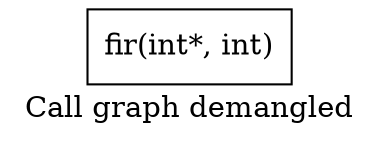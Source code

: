 digraph "Call graph demangled" {
	label="Call graph demangled";

	Node0x4e661e0 [shape=record,label="{fir(int*, int)}" fid="1" demanglename="fir" manglename="_Z3firPii" filename="../../../../fir.cpp" linenumber="15"];
}
